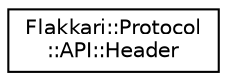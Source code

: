 digraph "Graphical Class Hierarchy"
{
 // LATEX_PDF_SIZE
  edge [fontname="Helvetica",fontsize="10",labelfontname="Helvetica",labelfontsize="10"];
  node [fontname="Helvetica",fontsize="10",shape=record];
  rankdir="LR";
  Node0 [label="Flakkari::Protocol\l::API::Header",height=0.2,width=0.4,color="black", fillcolor="white", style="filled",URL="$da/dd3/structFlakkari_1_1Protocol_1_1API_1_1V__1_1_1Header.html",tooltip=" "];
}
